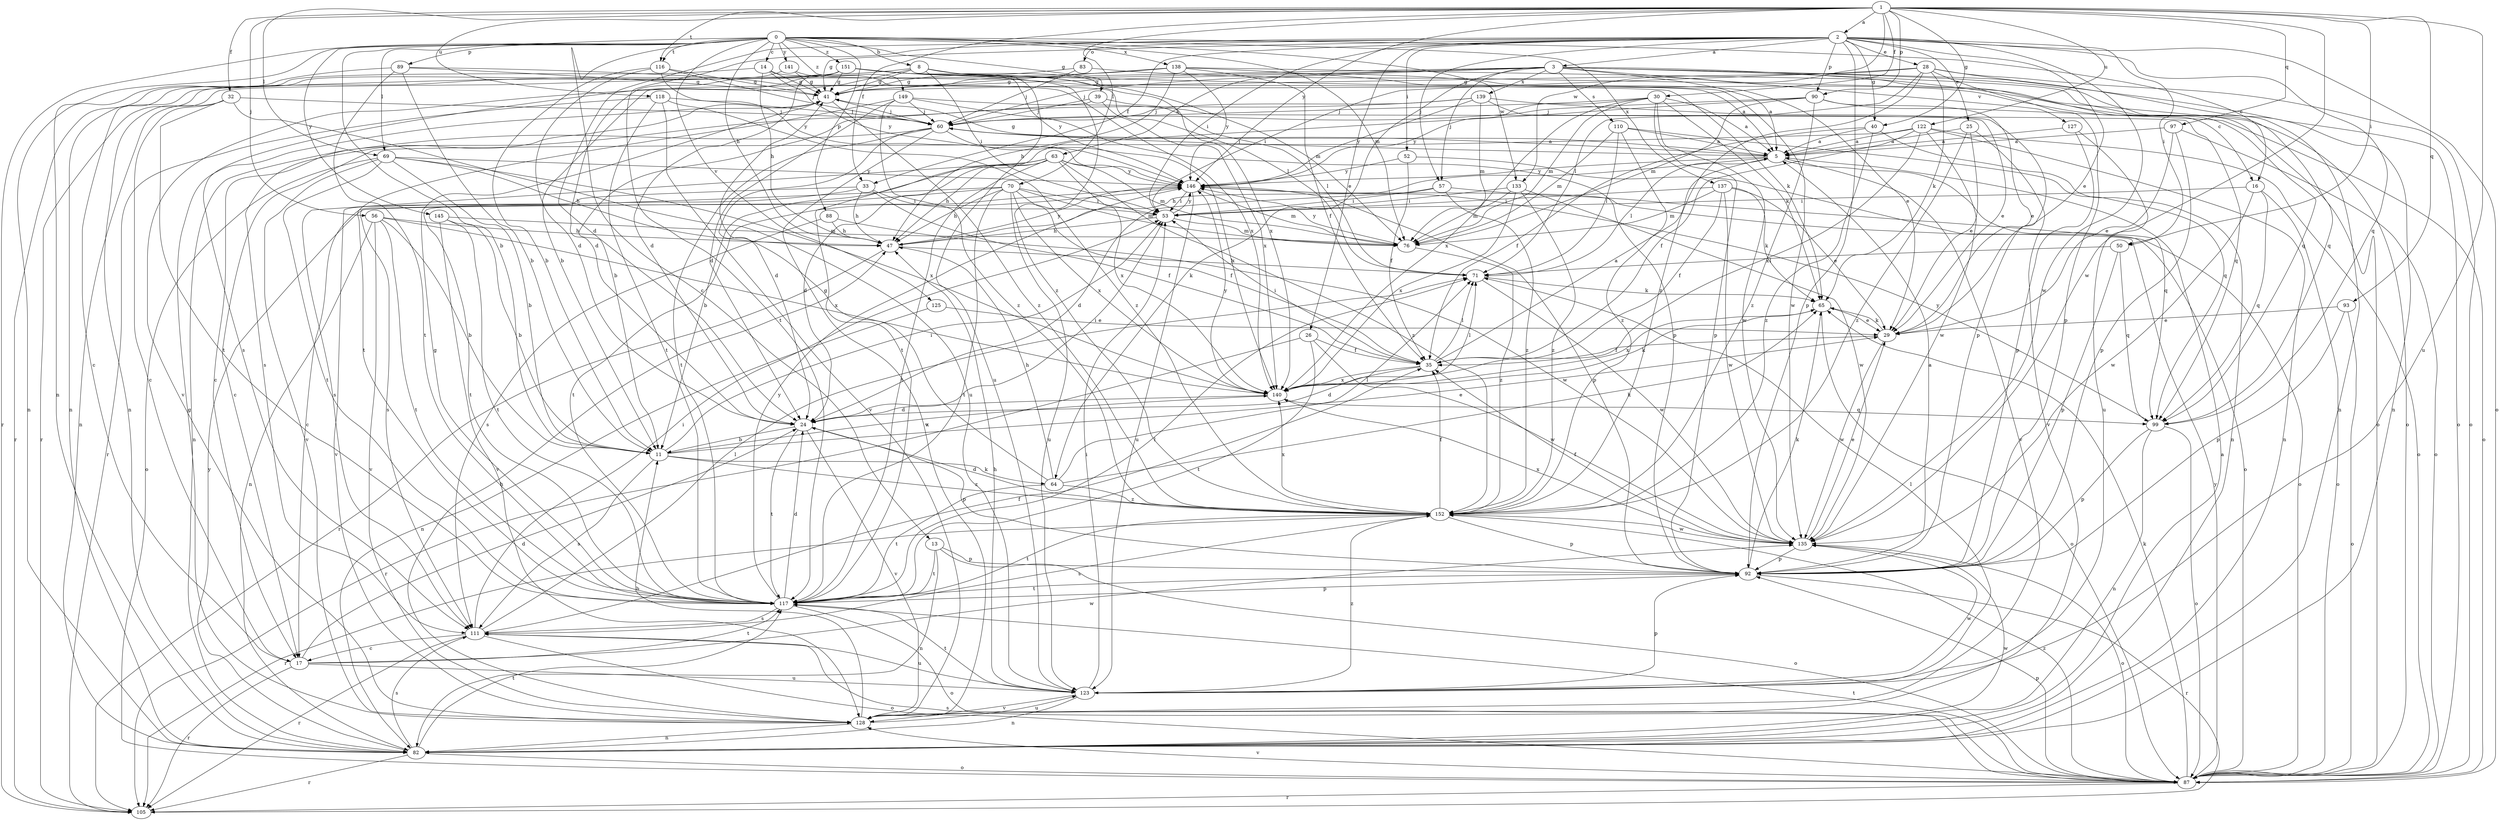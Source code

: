 strict digraph  {
0;
1;
2;
3;
5;
8;
11;
13;
14;
16;
17;
24;
25;
26;
28;
29;
30;
32;
33;
35;
39;
40;
41;
47;
50;
52;
53;
56;
57;
60;
63;
64;
65;
69;
70;
71;
76;
82;
83;
87;
88;
89;
90;
92;
93;
97;
99;
105;
110;
111;
116;
117;
118;
122;
123;
125;
127;
128;
133;
135;
137;
138;
139;
140;
141;
145;
146;
149;
151;
152;
0 -> 8  [label=b];
0 -> 11  [label=b];
0 -> 13  [label=c];
0 -> 14  [label=c];
0 -> 16  [label=c];
0 -> 39  [label=g];
0 -> 47  [label=h];
0 -> 69  [label=l];
0 -> 76  [label=m];
0 -> 82  [label=n];
0 -> 88  [label=p];
0 -> 89  [label=p];
0 -> 105  [label=r];
0 -> 116  [label=t];
0 -> 125  [label=v];
0 -> 133  [label=w];
0 -> 137  [label=x];
0 -> 138  [label=x];
0 -> 141  [label=y];
0 -> 145  [label=y];
0 -> 149  [label=z];
0 -> 151  [label=z];
1 -> 2  [label=a];
1 -> 30  [label=f];
1 -> 32  [label=f];
1 -> 33  [label=f];
1 -> 40  [label=g];
1 -> 50  [label=i];
1 -> 56  [label=j];
1 -> 69  [label=l];
1 -> 70  [label=l];
1 -> 90  [label=p];
1 -> 93  [label=q];
1 -> 97  [label=q];
1 -> 116  [label=t];
1 -> 118  [label=u];
1 -> 122  [label=u];
1 -> 123  [label=u];
1 -> 133  [label=w];
1 -> 135  [label=w];
1 -> 146  [label=y];
2 -> 3  [label=a];
2 -> 24  [label=d];
2 -> 25  [label=e];
2 -> 26  [label=e];
2 -> 28  [label=e];
2 -> 29  [label=e];
2 -> 33  [label=f];
2 -> 40  [label=g];
2 -> 41  [label=g];
2 -> 50  [label=i];
2 -> 52  [label=i];
2 -> 53  [label=i];
2 -> 57  [label=j];
2 -> 83  [label=o];
2 -> 87  [label=o];
2 -> 90  [label=p];
2 -> 92  [label=p];
2 -> 99  [label=q];
2 -> 117  [label=t];
2 -> 135  [label=w];
3 -> 5  [label=a];
3 -> 11  [label=b];
3 -> 16  [label=c];
3 -> 41  [label=g];
3 -> 57  [label=j];
3 -> 60  [label=j];
3 -> 63  [label=k];
3 -> 64  [label=k];
3 -> 82  [label=n];
3 -> 87  [label=o];
3 -> 99  [label=q];
3 -> 110  [label=s];
3 -> 127  [label=v];
3 -> 139  [label=x];
5 -> 41  [label=g];
5 -> 47  [label=h];
5 -> 60  [label=j];
5 -> 71  [label=l];
5 -> 99  [label=q];
5 -> 128  [label=v];
5 -> 146  [label=y];
8 -> 41  [label=g];
8 -> 53  [label=i];
8 -> 105  [label=r];
8 -> 123  [label=u];
8 -> 128  [label=v];
8 -> 135  [label=w];
8 -> 140  [label=x];
11 -> 29  [label=e];
11 -> 53  [label=i];
11 -> 64  [label=k];
11 -> 111  [label=s];
11 -> 140  [label=x];
11 -> 152  [label=z];
13 -> 82  [label=n];
13 -> 87  [label=o];
13 -> 92  [label=p];
13 -> 117  [label=t];
14 -> 41  [label=g];
14 -> 47  [label=h];
14 -> 65  [label=k];
14 -> 105  [label=r];
14 -> 146  [label=y];
16 -> 53  [label=i];
16 -> 87  [label=o];
16 -> 99  [label=q];
16 -> 135  [label=w];
17 -> 24  [label=d];
17 -> 105  [label=r];
17 -> 117  [label=t];
17 -> 123  [label=u];
17 -> 135  [label=w];
24 -> 11  [label=b];
24 -> 53  [label=i];
24 -> 92  [label=p];
24 -> 117  [label=t];
24 -> 128  [label=v];
25 -> 5  [label=a];
25 -> 29  [label=e];
25 -> 128  [label=v];
25 -> 152  [label=z];
26 -> 35  [label=f];
26 -> 105  [label=r];
26 -> 117  [label=t];
26 -> 135  [label=w];
28 -> 41  [label=g];
28 -> 53  [label=i];
28 -> 65  [label=k];
28 -> 71  [label=l];
28 -> 82  [label=n];
28 -> 87  [label=o];
28 -> 92  [label=p];
28 -> 152  [label=z];
29 -> 35  [label=f];
29 -> 65  [label=k];
29 -> 135  [label=w];
30 -> 5  [label=a];
30 -> 60  [label=j];
30 -> 65  [label=k];
30 -> 76  [label=m];
30 -> 92  [label=p];
30 -> 135  [label=w];
30 -> 140  [label=x];
30 -> 146  [label=y];
32 -> 17  [label=c];
32 -> 60  [label=j];
32 -> 82  [label=n];
32 -> 117  [label=t];
32 -> 123  [label=u];
33 -> 35  [label=f];
33 -> 47  [label=h];
33 -> 53  [label=i];
33 -> 117  [label=t];
33 -> 128  [label=v];
35 -> 5  [label=a];
35 -> 24  [label=d];
35 -> 53  [label=i];
35 -> 71  [label=l];
35 -> 140  [label=x];
39 -> 11  [label=b];
39 -> 60  [label=j];
39 -> 71  [label=l];
39 -> 140  [label=x];
40 -> 5  [label=a];
40 -> 35  [label=f];
40 -> 82  [label=n];
40 -> 152  [label=z];
41 -> 60  [label=j];
41 -> 111  [label=s];
41 -> 152  [label=z];
47 -> 71  [label=l];
47 -> 105  [label=r];
47 -> 146  [label=y];
50 -> 71  [label=l];
50 -> 92  [label=p];
50 -> 99  [label=q];
52 -> 35  [label=f];
52 -> 87  [label=o];
52 -> 146  [label=y];
53 -> 47  [label=h];
53 -> 76  [label=m];
53 -> 146  [label=y];
56 -> 11  [label=b];
56 -> 47  [label=h];
56 -> 82  [label=n];
56 -> 117  [label=t];
56 -> 128  [label=v];
56 -> 140  [label=x];
57 -> 24  [label=d];
57 -> 53  [label=i];
57 -> 87  [label=o];
57 -> 152  [label=z];
60 -> 5  [label=a];
60 -> 24  [label=d];
60 -> 82  [label=n];
60 -> 117  [label=t];
60 -> 128  [label=v];
60 -> 140  [label=x];
63 -> 11  [label=b];
63 -> 24  [label=d];
63 -> 47  [label=h];
63 -> 76  [label=m];
63 -> 111  [label=s];
63 -> 117  [label=t];
63 -> 140  [label=x];
63 -> 146  [label=y];
63 -> 152  [label=z];
64 -> 41  [label=g];
64 -> 47  [label=h];
64 -> 65  [label=k];
64 -> 71  [label=l];
64 -> 117  [label=t];
64 -> 152  [label=z];
65 -> 29  [label=e];
65 -> 87  [label=o];
65 -> 140  [label=x];
69 -> 11  [label=b];
69 -> 47  [label=h];
69 -> 87  [label=o];
69 -> 117  [label=t];
69 -> 128  [label=v];
69 -> 140  [label=x];
69 -> 146  [label=y];
70 -> 17  [label=c];
70 -> 35  [label=f];
70 -> 47  [label=h];
70 -> 53  [label=i];
70 -> 76  [label=m];
70 -> 111  [label=s];
70 -> 117  [label=t];
70 -> 123  [label=u];
70 -> 140  [label=x];
71 -> 65  [label=k];
71 -> 135  [label=w];
76 -> 146  [label=y];
76 -> 152  [label=z];
82 -> 5  [label=a];
82 -> 87  [label=o];
82 -> 105  [label=r];
82 -> 111  [label=s];
82 -> 117  [label=t];
82 -> 135  [label=w];
82 -> 146  [label=y];
83 -> 41  [label=g];
83 -> 60  [label=j];
83 -> 87  [label=o];
87 -> 65  [label=k];
87 -> 92  [label=p];
87 -> 105  [label=r];
87 -> 111  [label=s];
87 -> 117  [label=t];
87 -> 128  [label=v];
87 -> 146  [label=y];
87 -> 152  [label=z];
88 -> 47  [label=h];
88 -> 111  [label=s];
88 -> 135  [label=w];
89 -> 11  [label=b];
89 -> 41  [label=g];
89 -> 82  [label=n];
89 -> 117  [label=t];
89 -> 140  [label=x];
90 -> 29  [label=e];
90 -> 60  [label=j];
90 -> 76  [label=m];
90 -> 87  [label=o];
90 -> 117  [label=t];
90 -> 152  [label=z];
92 -> 5  [label=a];
92 -> 65  [label=k];
92 -> 105  [label=r];
92 -> 117  [label=t];
93 -> 29  [label=e];
93 -> 87  [label=o];
93 -> 92  [label=p];
97 -> 5  [label=a];
97 -> 29  [label=e];
97 -> 87  [label=o];
97 -> 92  [label=p];
99 -> 82  [label=n];
99 -> 87  [label=o];
99 -> 92  [label=p];
99 -> 146  [label=y];
110 -> 5  [label=a];
110 -> 71  [label=l];
110 -> 76  [label=m];
110 -> 99  [label=q];
110 -> 152  [label=z];
111 -> 17  [label=c];
111 -> 35  [label=f];
111 -> 53  [label=i];
111 -> 71  [label=l];
111 -> 87  [label=o];
111 -> 105  [label=r];
111 -> 123  [label=u];
116 -> 11  [label=b];
116 -> 24  [label=d];
116 -> 41  [label=g];
116 -> 60  [label=j];
116 -> 146  [label=y];
117 -> 24  [label=d];
117 -> 41  [label=g];
117 -> 71  [label=l];
117 -> 87  [label=o];
117 -> 92  [label=p];
117 -> 111  [label=s];
117 -> 146  [label=y];
118 -> 60  [label=j];
118 -> 105  [label=r];
118 -> 117  [label=t];
118 -> 128  [label=v];
118 -> 152  [label=z];
122 -> 5  [label=a];
122 -> 17  [label=c];
122 -> 35  [label=f];
122 -> 82  [label=n];
122 -> 87  [label=o];
122 -> 135  [label=w];
122 -> 140  [label=x];
123 -> 47  [label=h];
123 -> 53  [label=i];
123 -> 71  [label=l];
123 -> 82  [label=n];
123 -> 92  [label=p];
123 -> 117  [label=t];
123 -> 128  [label=v];
123 -> 135  [label=w];
123 -> 152  [label=z];
125 -> 29  [label=e];
125 -> 82  [label=n];
127 -> 5  [label=a];
127 -> 92  [label=p];
127 -> 123  [label=u];
128 -> 11  [label=b];
128 -> 41  [label=g];
128 -> 47  [label=h];
128 -> 82  [label=n];
128 -> 123  [label=u];
133 -> 53  [label=i];
133 -> 76  [label=m];
133 -> 135  [label=w];
133 -> 140  [label=x];
133 -> 152  [label=z];
135 -> 29  [label=e];
135 -> 35  [label=f];
135 -> 87  [label=o];
135 -> 92  [label=p];
135 -> 140  [label=x];
137 -> 29  [label=e];
137 -> 35  [label=f];
137 -> 53  [label=i];
137 -> 65  [label=k];
137 -> 76  [label=m];
137 -> 135  [label=w];
138 -> 29  [label=e];
138 -> 35  [label=f];
138 -> 41  [label=g];
138 -> 47  [label=h];
138 -> 82  [label=n];
138 -> 87  [label=o];
138 -> 146  [label=y];
139 -> 17  [label=c];
139 -> 29  [label=e];
139 -> 60  [label=j];
139 -> 76  [label=m];
139 -> 92  [label=p];
139 -> 146  [label=y];
140 -> 24  [label=d];
140 -> 65  [label=k];
140 -> 71  [label=l];
140 -> 99  [label=q];
140 -> 146  [label=y];
141 -> 24  [label=d];
141 -> 41  [label=g];
141 -> 71  [label=l];
145 -> 11  [label=b];
145 -> 76  [label=m];
145 -> 117  [label=t];
145 -> 128  [label=v];
146 -> 53  [label=i];
146 -> 76  [label=m];
146 -> 92  [label=p];
146 -> 117  [label=t];
146 -> 123  [label=u];
149 -> 24  [label=d];
149 -> 60  [label=j];
149 -> 92  [label=p];
149 -> 99  [label=q];
149 -> 117  [label=t];
149 -> 152  [label=z];
151 -> 5  [label=a];
151 -> 17  [label=c];
151 -> 24  [label=d];
151 -> 41  [label=g];
151 -> 76  [label=m];
151 -> 82  [label=n];
151 -> 99  [label=q];
151 -> 111  [label=s];
151 -> 146  [label=y];
151 -> 152  [label=z];
152 -> 24  [label=d];
152 -> 35  [label=f];
152 -> 92  [label=p];
152 -> 105  [label=r];
152 -> 111  [label=s];
152 -> 117  [label=t];
152 -> 135  [label=w];
152 -> 140  [label=x];
}
